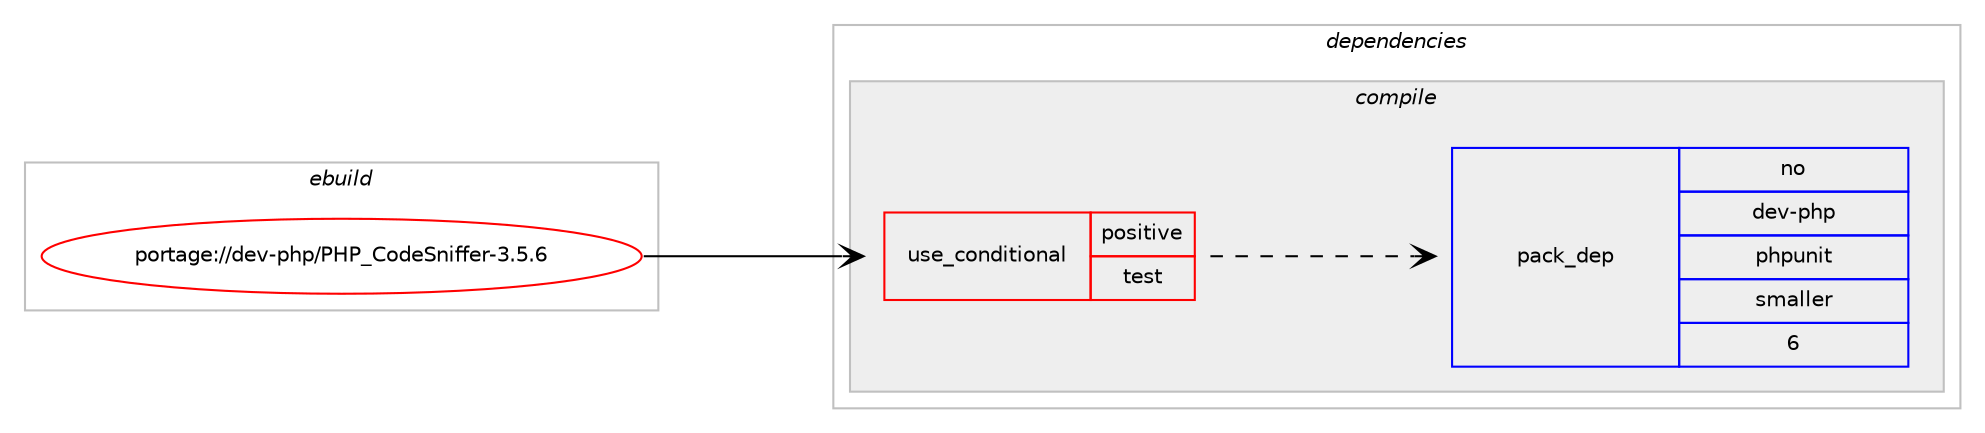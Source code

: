 digraph prolog {

# *************
# Graph options
# *************

newrank=true;
concentrate=true;
compound=true;
graph [rankdir=LR,fontname=Helvetica,fontsize=10,ranksep=1.5];#, ranksep=2.5, nodesep=0.2];
edge  [arrowhead=vee];
node  [fontname=Helvetica,fontsize=10];

# **********
# The ebuild
# **********

subgraph cluster_leftcol {
color=gray;
rank=same;
label=<<i>ebuild</i>>;
id [label="portage://dev-php/PHP_CodeSniffer-3.5.6", color=red, width=4, href="../dev-php/PHP_CodeSniffer-3.5.6.svg"];
}

# ****************
# The dependencies
# ****************

subgraph cluster_midcol {
color=gray;
label=<<i>dependencies</i>>;
subgraph cluster_compile {
fillcolor="#eeeeee";
style=filled;
label=<<i>compile</i>>;
subgraph cond29234 {
dependency70135 [label=<<TABLE BORDER="0" CELLBORDER="1" CELLSPACING="0" CELLPADDING="4"><TR><TD ROWSPAN="3" CELLPADDING="10">use_conditional</TD></TR><TR><TD>positive</TD></TR><TR><TD>test</TD></TR></TABLE>>, shape=none, color=red];
subgraph pack39701 {
dependency70136 [label=<<TABLE BORDER="0" CELLBORDER="1" CELLSPACING="0" CELLPADDING="4" WIDTH="220"><TR><TD ROWSPAN="6" CELLPADDING="30">pack_dep</TD></TR><TR><TD WIDTH="110">no</TD></TR><TR><TD>dev-php</TD></TR><TR><TD>phpunit</TD></TR><TR><TD>smaller</TD></TR><TR><TD>6</TD></TR></TABLE>>, shape=none, color=blue];
}
dependency70135:e -> dependency70136:w [weight=20,style="dashed",arrowhead="vee"];
# *** BEGIN UNKNOWN DEPENDENCY TYPE (TODO) ***
# dependency70135 -> package_dependency(portage://dev-php/PHP_CodeSniffer-3.5.6,install,no,dev-lang,php,none,[,,],any_different_slot,[use(enable(cli),negative),use(enable(tokenizer),negative),use(enable(xmlwriter),negative)])
# *** END UNKNOWN DEPENDENCY TYPE (TODO) ***

}
id:e -> dependency70135:w [weight=20,style="solid",arrowhead="vee"];
}
subgraph cluster_compileandrun {
fillcolor="#eeeeee";
style=filled;
label=<<i>compile and run</i>>;
}
subgraph cluster_run {
fillcolor="#eeeeee";
style=filled;
label=<<i>run</i>>;
# *** BEGIN UNKNOWN DEPENDENCY TYPE (TODO) ***
# id -> package_dependency(portage://dev-php/PHP_CodeSniffer-3.5.6,run,no,dev-lang,php,none,[,,],any_different_slot,[use(enable(cli),negative),use(enable(tokenizer),negative),use(enable(xmlwriter),negative)])
# *** END UNKNOWN DEPENDENCY TYPE (TODO) ***

}
}

# **************
# The candidates
# **************

subgraph cluster_choices {
rank=same;
color=gray;
label=<<i>candidates</i>>;

subgraph choice39701 {
color=black;
nodesep=1;
}
}

}
